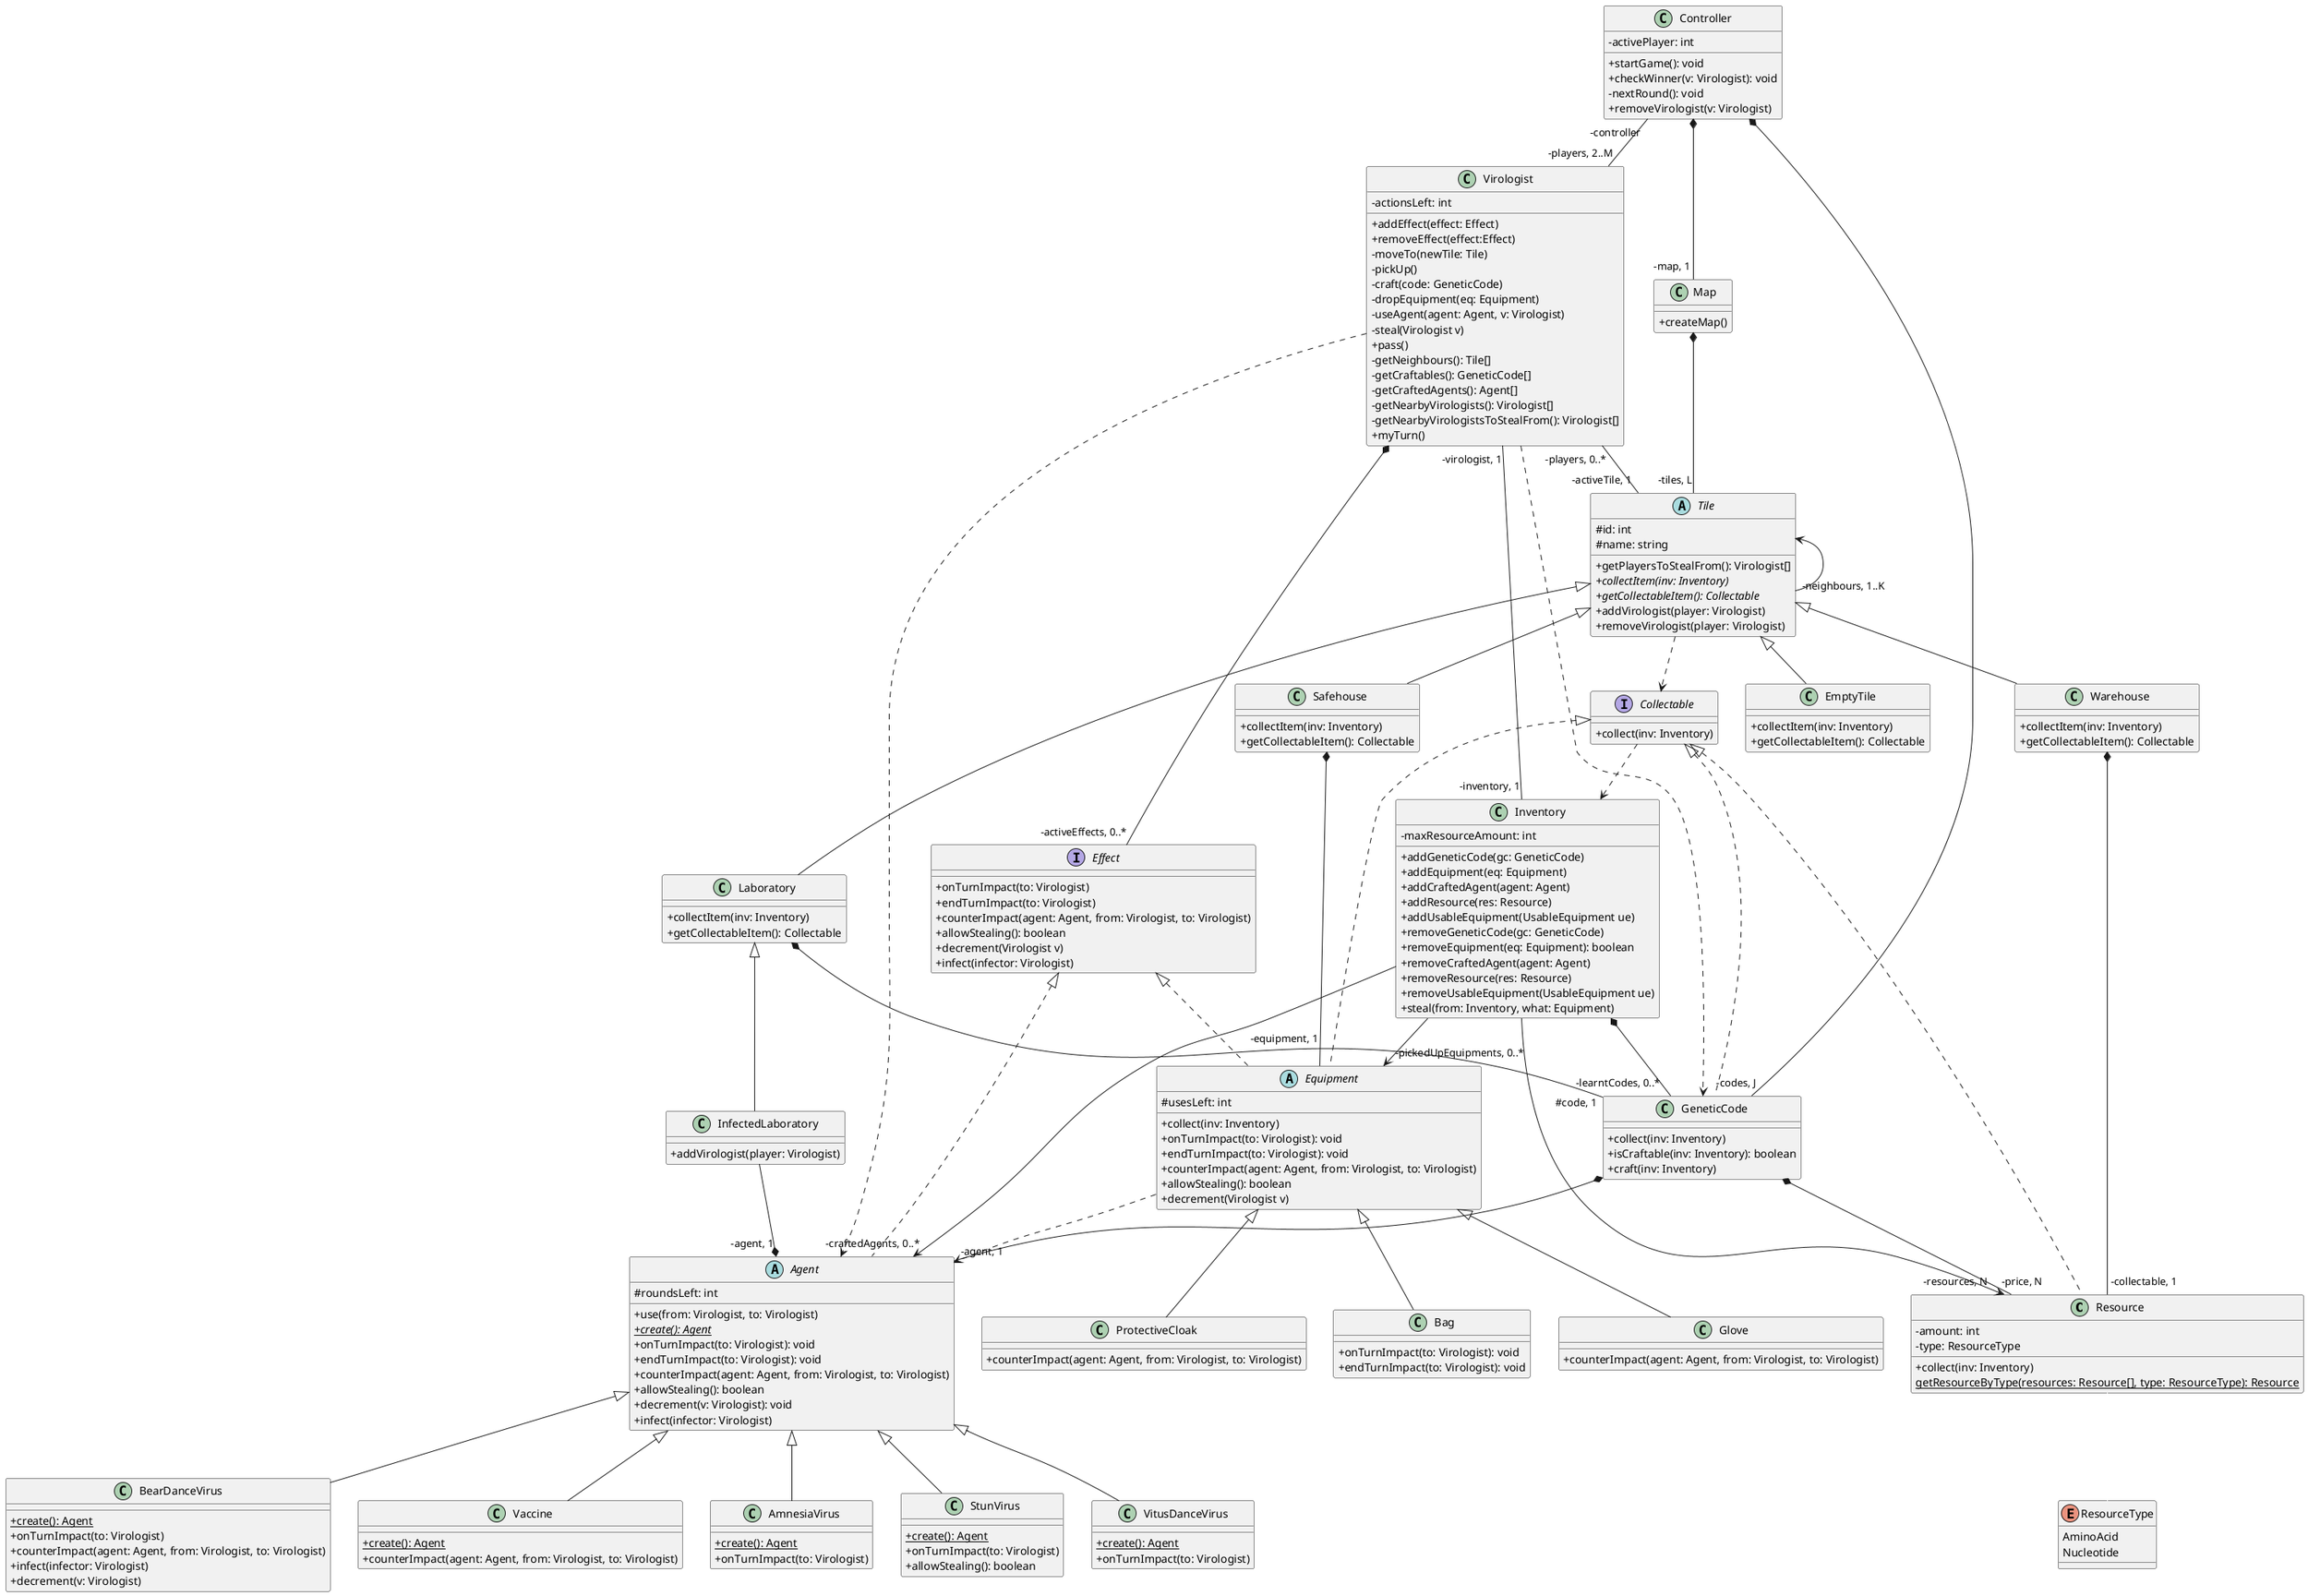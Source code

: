 @startuml
'https://plantuml.com/class-diagram
skinparam classAttributeIconSize 0

class Resource implements Collectable {
    -amount: int
    -type: ResourceType
    +collect(inv: Inventory)
    {static} getResourceByType(resources: Resource[], type: ResourceType): Resource

}

enum ResourceType {
    AminoAcid
    Nucleotide
}

Resource -- ResourceType #line:white

abstract class Agent implements Effect {

    #roundsLeft: int
    +use(from: Virologist, to: Virologist)
    {static} {abstract} +create(): Agent
    /'             Effect interface            '/
    +onTurnImpact(to: Virologist): void
    +endTurnImpact(to: Virologist): void
    +counterImpact(agent: Agent, from: Virologist, to: Virologist)
    +allowStealing(): boolean
    +decrement(v: Virologist): void
    +infect(infector: Virologist)
}

class AmnesiaVirus extends Agent{
    {static} +create(): Agent
    +onTurnImpact(to: Virologist)
}

class StunVirus extends Agent{
    {static} +create(): Agent
    +onTurnImpact(to: Virologist)
    +allowStealing(): boolean
}
class VitusDanceVirus extends Agent{
    {static} +create(): Agent
    +onTurnImpact(to: Virologist)
}
class BearDanceVirus extends Agent {
    {static} +create(): Agent
    +onTurnImpact(to: Virologist)
    +counterImpact(agent: Agent, from: Virologist, to: Virologist)
    +infect(infector: Virologist)
    +decrement(v: Virologist)
}
class Vaccine extends Agent{
    {static} +create(): Agent
    +counterImpact(agent: Agent, from: Virologist, to: Virologist)
}

class Virologist {
    -actionsLeft: int
    +addEffect(effect: Effect)
    +removeEffect(effect:Effect)
    'az alap useCase-ek:
    -moveTo(newTile: Tile)
    -pickUp()
    -craft(code: GeneticCode)
    -dropEquipment(eq: Equipment)
    -useAgent(agent: Agent, v: Virologist)
    -steal(Virologist v)
    +pass()
    'usecase wrapperek
    -getNeighbours(): Tile[]
    -getCraftables(): GeneticCode[]
    -getCraftedAgents(): Agent[]
    -getNearbyVirologists(): Virologist[]
    -getNearbyVirologistsToStealFrom(): Virologist[]
    +myTurn()        /' A játékos mikor sorra kerül ezek történnek '/
}

class Inventory {
    -maxResourceAmount: int
    +addGeneticCode(gc: GeneticCode)
    +addEquipment(eq: Equipment)
    +addCraftedAgent(agent: Agent)
    +addResource(res: Resource)
    +addUsableEquipment(UsableEquipment ue)
    +removeGeneticCode(gc: GeneticCode)
    +removeEquipment(eq: Equipment): boolean
    +removeCraftedAgent(agent: Agent)
    +removeResource(res: Resource)
    +removeUsableEquipment(UsableEquipment ue)
    +steal(from: Inventory, what: Equipment)
}


interface Effect {
    +onTurnImpact(to: Virologist)
    +endTurnImpact(to: Virologist)
    +counterImpact(agent: Agent, from: Virologist, to: Virologist)
    +allowStealing(): boolean
    +decrement(Virologist v)
    +infect(infector: Virologist)
}
class GeneticCode implements Collectable {
    +collect(inv: Inventory) /'Collectable'/
    +isCraftable(inv: Inventory): boolean
    +craft(inv: Inventory)
}

interface Collectable {
    +collect(inv: Inventory)
}

Tile ..> Collectable
Collectable ..> Inventory
Virologist ..> GeneticCode
Virologist ..> Agent
Equipment ..> Agent

Virologist "-virologist, 1" -- "-inventory, 1" Inventory
Virologist *-- "-activeEffects, 0..*" Effect

Inventory *-- "-learntCodes, 0..*" GeneticCode
Inventory --> "-pickedUpEquipments, 0..*" Equipment
Inventory --> "-craftedAgents, 0..*" Agent
Inventory --> "-resources, N" Resource

GeneticCode *-- "-price, N" Resource
GeneticCode *-- "-agent, 1" Agent

Virologist "-players, 0..*" -- "-activeTile, 1" Tile

abstract class Equipment implements Effect, Collectable {
    #usesLeft: int
    +collect(inv: Inventory)
    /'             Effekt interface            '/
    +onTurnImpact(to: Virologist): void
    +endTurnImpact(to: Virologist): void
    +counterImpact(agent: Agent, from: Virologist, to: Virologist)
    +allowStealing(): boolean
    +decrement(Virologist v)
}
class ProtectiveCloak extends Equipment {
    +counterImpact(agent: Agent, from: Virologist, to: Virologist) /'Equipment'/
}

class Bag extends Equipment{
    +onTurnImpact(to: Virologist): void /'Equipment'/
    +endTurnImpact(to: Virologist): void /'Equipment'/
}
class Glove extends Equipment {
    +counterImpact(agent: Agent, from: Virologist, to: Virologist) /'Equipment'/
}

abstract class Tile {
    #id: int
    #name: string
    +getPlayersToStealFrom(): Virologist[]
    {abstract} +collectItem(inv: Inventory)
    {abstract} +getCollectableItem(): Collectable
    +addVirologist(player: Virologist)
    +removeVirologist(player: Virologist)
}

together {
    class Laboratory extends Tile {
        +collectItem(inv: Inventory)
        +getCollectableItem(): Collectable
    }

    class InfectedLaboratory extends Laboratory {
         +addVirologist(player: Virologist)
    }
}

Agent " -agent, 1" *-- InfectedLaboratory

class Safehouse extends Tile {
    +collectItem(inv: Inventory)
    +getCollectableItem(): Collectable
}
class Warehouse extends Tile {
    +collectItem(inv: Inventory)
    +getCollectableItem(): Collectable
}
class EmptyTile extends Tile {
    +collectItem(inv: Inventory)
    +getCollectableItem(): Collectable
}

class Map {
    +createMap()
}

Laboratory *-- " #code, 1" GeneticCode
Safehouse *-- "-equipment, 1\n" Equipment
Warehouse *-- "-collectable, 1" Resource

Map  *-- "-tiles, L" Tile
Tile <-- "-neighbours, 1..K" Tile

class Controller {
    -activePlayer: int
    +startGame(): void
    +checkWinner(v: Virologist): void
    -nextRound(): void
    +removeVirologist(v: Virologist)
}
Controller *-- "-map, 1" Map
Controller "-controller" -- "-players, 2..M" Virologist
Controller *-- "-codes, J" GeneticCode

@enduml
